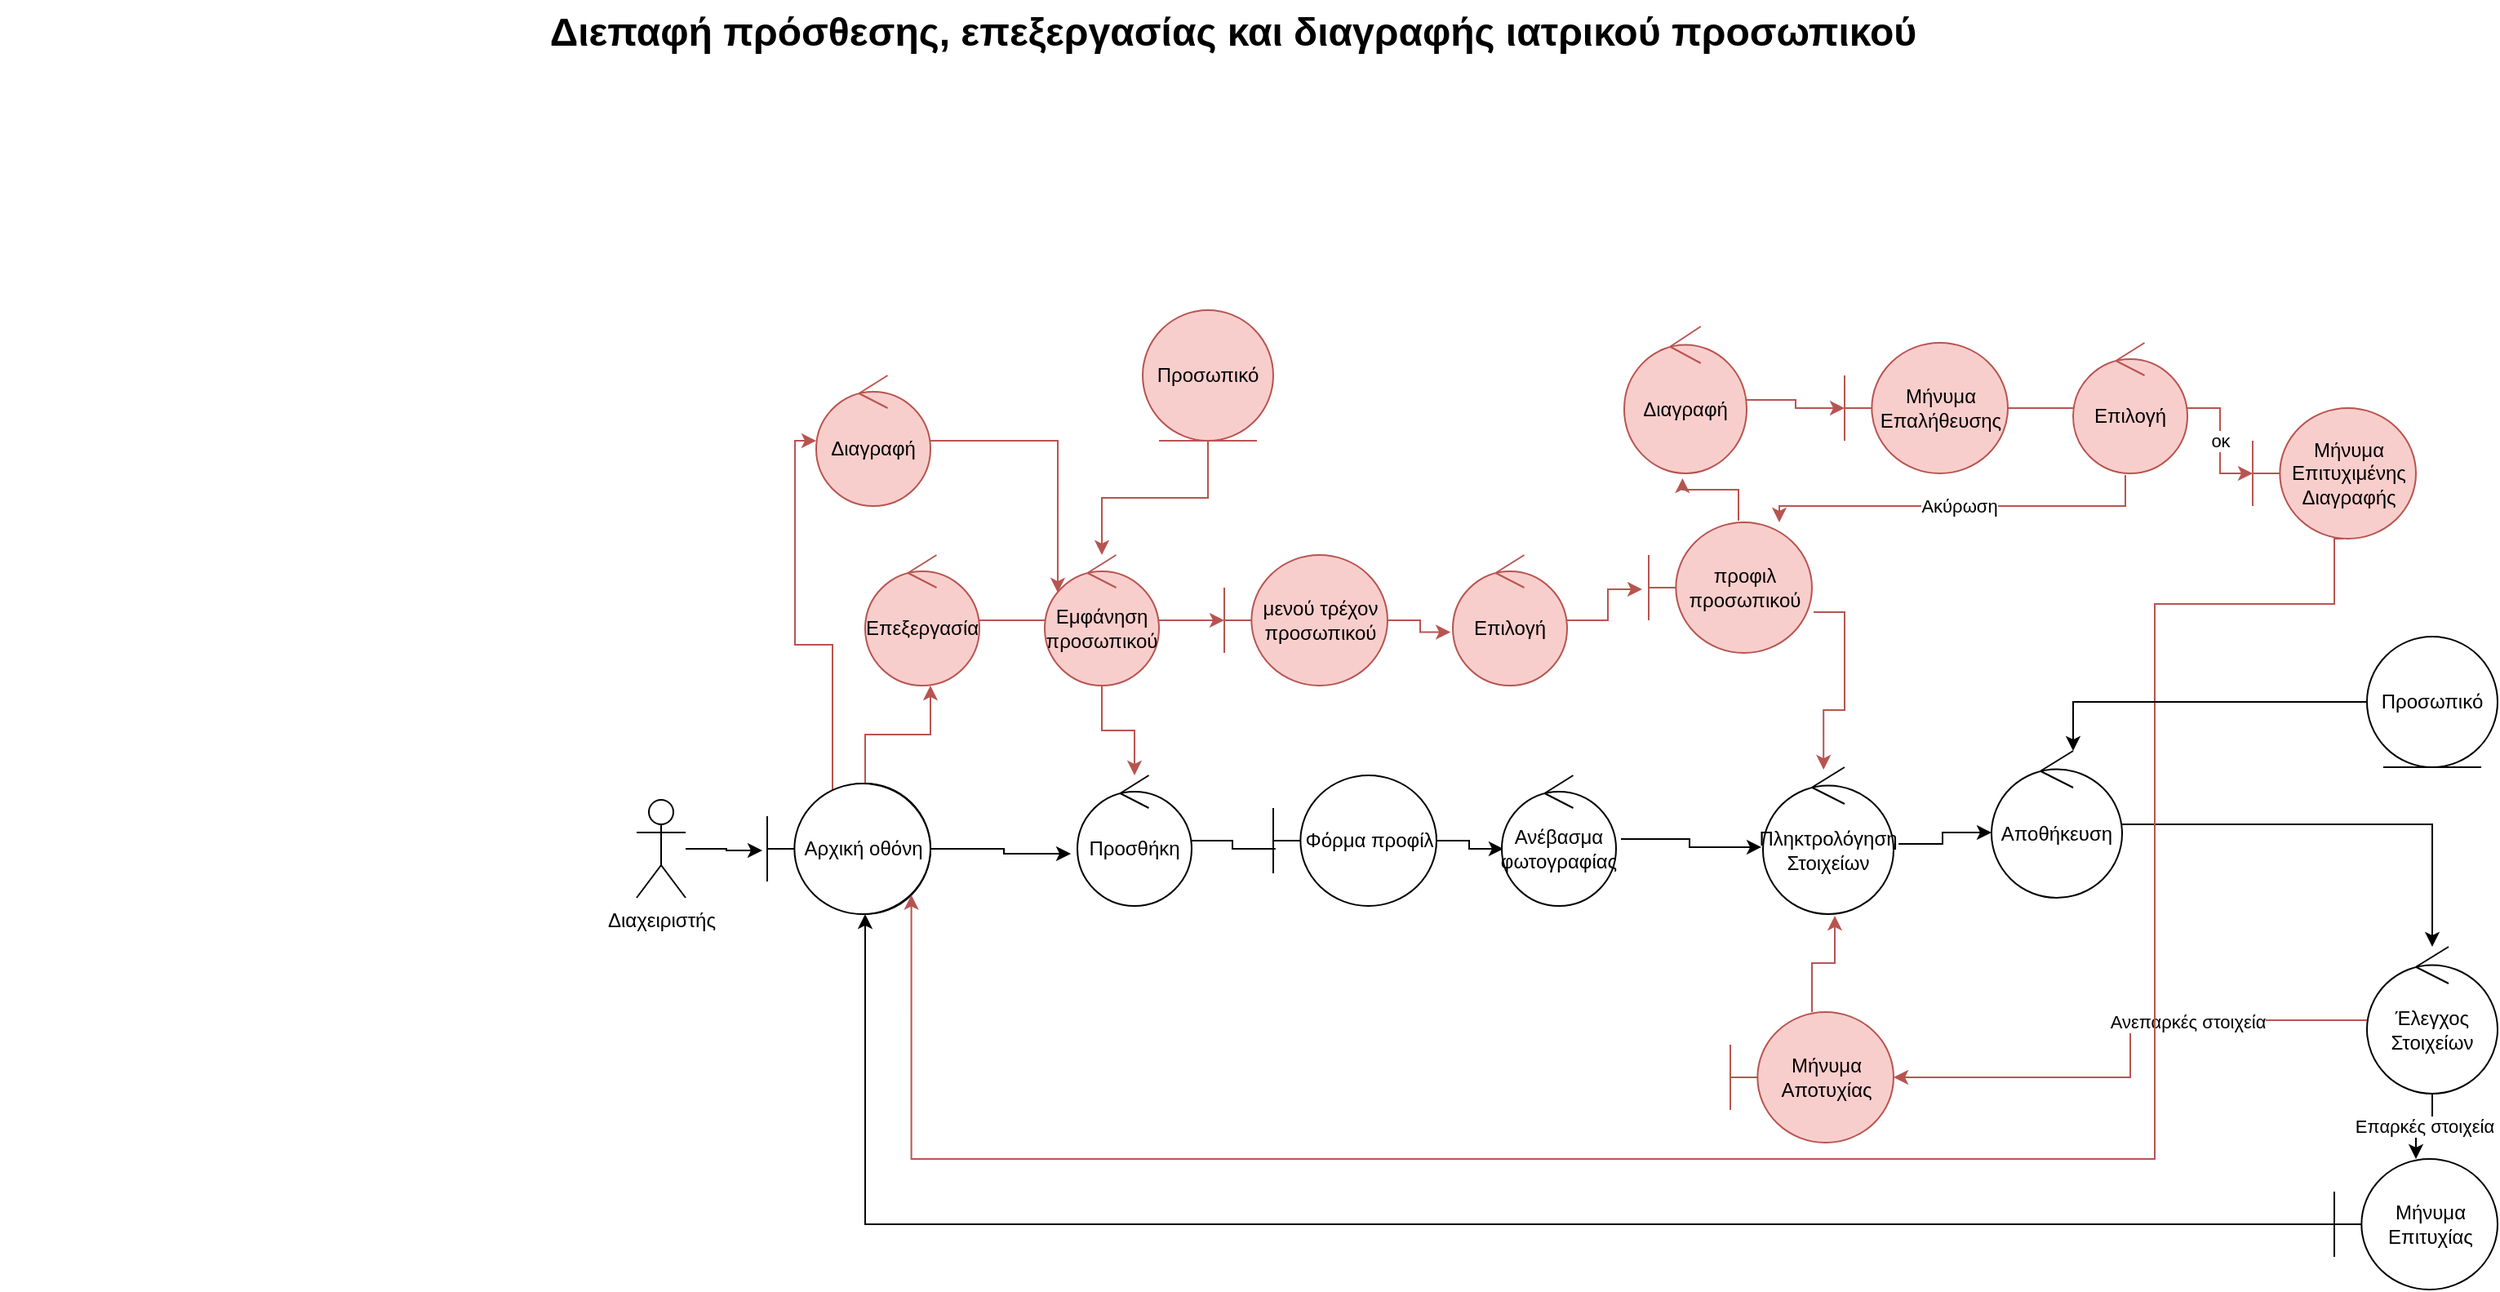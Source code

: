 <mxfile version="14.6.1" type="device"><diagram name="Page-1" id="929967ad-93f9-6ef4-fab6-5d389245f69c"><mxGraphModel dx="1133" dy="737" grid="1" gridSize="10" guides="1" tooltips="1" connect="1" arrows="1" fold="1" page="1" pageScale="1.5" pageWidth="1169" pageHeight="826" background="none" math="0" shadow="0"><root><mxCell id="0" style=";html=1;"/><mxCell id="1" style=";html=1;" parent="0"/><mxCell id="1672d66443f91eb5-23" value="Διεπαφή πρόσθεσης, επεξεργασίας και διαγραφής ιατρικού προσωπικού" style="text;strokeColor=none;fillColor=none;html=1;fontSize=24;fontStyle=1;verticalAlign=middle;align=center;" parent="1" vertex="1"><mxGeometry x="120" y="40" width="1510" height="40" as="geometry"/></mxCell><mxCell id="89gJJdfsEHyWe4KBx-3g-7" style="edgeStyle=orthogonalEdgeStyle;rounded=0;orthogonalLoop=1;jettySize=auto;html=1;entryX=0.014;entryY=0.563;entryDx=0;entryDy=0;entryPerimeter=0;startArrow=none;" parent="1" source="ALRXk0QCm7kfMm7uXqbI-26" target="89gJJdfsEHyWe4KBx-3g-6" edge="1"><mxGeometry relative="1" as="geometry"/></mxCell><mxCell id="Vsshd91VxLf00B_X8swf-28" value="Προσθήκη" style="ellipse;shape=umlControl;whiteSpace=wrap;html=1;" parent="1" vertex="1"><mxGeometry x="780" y="515" width="70" height="80" as="geometry"/></mxCell><mxCell id="ALRXk0QCm7kfMm7uXqbI-3" style="edgeStyle=orthogonalEdgeStyle;rounded=0;orthogonalLoop=1;jettySize=auto;html=1;entryX=-0.03;entryY=0.513;entryDx=0;entryDy=0;entryPerimeter=0;" edge="1" parent="1" source="89gJJdfsEHyWe4KBx-3g-1" target="ALRXk0QCm7kfMm7uXqbI-1"><mxGeometry relative="1" as="geometry"/></mxCell><mxCell id="89gJJdfsEHyWe4KBx-3g-1" value="Διαχειριστής" style="shape=umlActor;verticalLabelPosition=bottom;verticalAlign=top;html=1;outlineConnect=0;" parent="1" vertex="1"><mxGeometry x="510" y="530" width="30" height="60" as="geometry"/></mxCell><mxCell id="89gJJdfsEHyWe4KBx-3g-5" style="edgeStyle=orthogonalEdgeStyle;rounded=0;orthogonalLoop=1;jettySize=auto;html=1;entryX=-0.057;entryY=0.6;entryDx=0;entryDy=0;entryPerimeter=0;" parent="1" source="89gJJdfsEHyWe4KBx-3g-3" target="Vsshd91VxLf00B_X8swf-28" edge="1"><mxGeometry relative="1" as="geometry"/></mxCell><mxCell id="89gJJdfsEHyWe4KBx-3g-30" style="edgeStyle=orthogonalEdgeStyle;rounded=0;orthogonalLoop=1;jettySize=auto;html=1;entryX=0.571;entryY=1;entryDx=0;entryDy=0;entryPerimeter=0;fillColor=#f8cecc;strokeColor=#b85450;" parent="1" source="89gJJdfsEHyWe4KBx-3g-3" target="89gJJdfsEHyWe4KBx-3g-29" edge="1"><mxGeometry relative="1" as="geometry"/></mxCell><mxCell id="89gJJdfsEHyWe4KBx-3g-48" style="edgeStyle=orthogonalEdgeStyle;rounded=0;orthogonalLoop=1;jettySize=auto;html=1;fillColor=#f8cecc;strokeColor=#b85450;" parent="1" source="89gJJdfsEHyWe4KBx-3g-3" target="89gJJdfsEHyWe4KBx-3g-46" edge="1"><mxGeometry relative="1" as="geometry"><Array as="points"><mxPoint x="630" y="435"/><mxPoint x="607" y="435"/><mxPoint x="607" y="310"/></Array></mxGeometry></mxCell><mxCell id="89gJJdfsEHyWe4KBx-3g-3" value="Αρχική οθόνη" style="ellipse;whiteSpace=wrap;html=1;aspect=fixed;" parent="1" vertex="1"><mxGeometry x="610" y="520" width="80" height="80" as="geometry"/></mxCell><mxCell id="89gJJdfsEHyWe4KBx-3g-6" value="&lt;div&gt;Ανέβασμα φωτογραφίας&lt;br&gt;&lt;/div&gt;" style="ellipse;shape=umlControl;whiteSpace=wrap;html=1;" parent="1" vertex="1"><mxGeometry x="1040" y="515" width="70" height="80" as="geometry"/></mxCell><mxCell id="89gJJdfsEHyWe4KBx-3g-11" style="edgeStyle=orthogonalEdgeStyle;rounded=0;orthogonalLoop=1;jettySize=auto;html=1;entryX=-0.012;entryY=0.544;entryDx=0;entryDy=0;entryPerimeter=0;exitX=1.043;exitY=0.488;exitDx=0;exitDy=0;exitPerimeter=0;" parent="1" source="89gJJdfsEHyWe4KBx-3g-6" target="89gJJdfsEHyWe4KBx-3g-10" edge="1"><mxGeometry relative="1" as="geometry"><mxPoint x="1140" y="555" as="sourcePoint"/></mxGeometry></mxCell><mxCell id="89gJJdfsEHyWe4KBx-3g-10" value="&lt;div&gt;Πληκτρολόγηση Στοιχείων&lt;br&gt;&lt;/div&gt;" style="ellipse;shape=umlControl;whiteSpace=wrap;html=1;" parent="1" vertex="1"><mxGeometry x="1200" y="510" width="80" height="90" as="geometry"/></mxCell><mxCell id="89gJJdfsEHyWe4KBx-3g-15" style="edgeStyle=orthogonalEdgeStyle;rounded=0;orthogonalLoop=1;jettySize=auto;html=1;entryX=0;entryY=0.556;entryDx=0;entryDy=0;entryPerimeter=0;exitX=1.038;exitY=0.522;exitDx=0;exitDy=0;exitPerimeter=0;" parent="1" source="89gJJdfsEHyWe4KBx-3g-10" target="89gJJdfsEHyWe4KBx-3g-14" edge="1"><mxGeometry relative="1" as="geometry"><mxPoint x="1410" y="560.04" as="sourcePoint"/></mxGeometry></mxCell><mxCell id="89gJJdfsEHyWe4KBx-3g-18" style="edgeStyle=orthogonalEdgeStyle;rounded=0;orthogonalLoop=1;jettySize=auto;html=1;" parent="1" source="89gJJdfsEHyWe4KBx-3g-14" target="89gJJdfsEHyWe4KBx-3g-16" edge="1"><mxGeometry relative="1" as="geometry"/></mxCell><mxCell id="89gJJdfsEHyWe4KBx-3g-14" value="Αποθήκευση" style="ellipse;shape=umlControl;whiteSpace=wrap;html=1;" parent="1" vertex="1"><mxGeometry x="1340" y="500" width="80" height="90" as="geometry"/></mxCell><mxCell id="89gJJdfsEHyWe4KBx-3g-22" value="Επαρκές στοιχεία" style="edgeStyle=orthogonalEdgeStyle;rounded=0;orthogonalLoop=1;jettySize=auto;html=1;entryX=0.5;entryY=0;entryDx=0;entryDy=0;" parent="1" source="89gJJdfsEHyWe4KBx-3g-16" target="89gJJdfsEHyWe4KBx-3g-21" edge="1"><mxGeometry relative="1" as="geometry"/></mxCell><mxCell id="89gJJdfsEHyWe4KBx-3g-26" style="edgeStyle=orthogonalEdgeStyle;rounded=0;orthogonalLoop=1;jettySize=auto;html=1;entryX=1;entryY=0.5;entryDx=0;entryDy=0;fillColor=#f8cecc;strokeColor=#b85450;" parent="1" source="89gJJdfsEHyWe4KBx-3g-16" target="89gJJdfsEHyWe4KBx-3g-25" edge="1"><mxGeometry relative="1" as="geometry"/></mxCell><mxCell id="89gJJdfsEHyWe4KBx-3g-27" value="Ανεπαρκές στοιχεία" style="edgeLabel;html=1;align=center;verticalAlign=middle;resizable=0;points=[];" parent="89gJJdfsEHyWe4KBx-3g-26" vertex="1" connectable="0"><mxGeometry x="-0.321" y="1" relative="1" as="geometry"><mxPoint as="offset"/></mxGeometry></mxCell><mxCell id="89gJJdfsEHyWe4KBx-3g-16" value="Έλεγχος Στοιχείων" style="ellipse;shape=umlControl;whiteSpace=wrap;html=1;" parent="1" vertex="1"><mxGeometry x="1570" y="620" width="80" height="90" as="geometry"/></mxCell><mxCell id="89gJJdfsEHyWe4KBx-3g-24" style="edgeStyle=orthogonalEdgeStyle;rounded=0;orthogonalLoop=1;jettySize=auto;html=1;entryX=0.5;entryY=1;entryDx=0;entryDy=0;" parent="1" source="89gJJdfsEHyWe4KBx-3g-21" target="89gJJdfsEHyWe4KBx-3g-3" edge="1"><mxGeometry relative="1" as="geometry"/></mxCell><mxCell id="89gJJdfsEHyWe4KBx-3g-21" value="Μήνυμα Επιτυχίας" style="shape=umlBoundary;whiteSpace=wrap;html=1;fontFamily=Helvetica;fontSize=12;fontColor=#000000;align=center;strokeColor=#000000;fillColor=#ffffff;" parent="1" vertex="1"><mxGeometry x="1550" y="750" width="100" height="80" as="geometry"/></mxCell><mxCell id="89gJJdfsEHyWe4KBx-3g-28" style="edgeStyle=orthogonalEdgeStyle;rounded=0;orthogonalLoop=1;jettySize=auto;html=1;entryX=0.55;entryY=1.011;entryDx=0;entryDy=0;entryPerimeter=0;fillColor=#f8cecc;strokeColor=#b85450;" parent="1" source="89gJJdfsEHyWe4KBx-3g-25" target="89gJJdfsEHyWe4KBx-3g-10" edge="1"><mxGeometry relative="1" as="geometry"/></mxCell><mxCell id="89gJJdfsEHyWe4KBx-3g-25" value="Μήνυμα Αποτυχίας" style="shape=umlBoundary;whiteSpace=wrap;html=1;fontFamily=Helvetica;fontSize=12;align=center;strokeColor=#b85450;fillColor=#f8cecc;" parent="1" vertex="1"><mxGeometry x="1180" y="660" width="100" height="80" as="geometry"/></mxCell><mxCell id="89gJJdfsEHyWe4KBx-3g-44" style="edgeStyle=orthogonalEdgeStyle;rounded=0;orthogonalLoop=1;jettySize=auto;html=1;entryX=0;entryY=0.5;entryDx=0;entryDy=0;fillColor=#f8cecc;strokeColor=#b85450;startArrow=none;" parent="1" source="ALRXk0QCm7kfMm7uXqbI-22" target="89gJJdfsEHyWe4KBx-3g-32" edge="1"><mxGeometry relative="1" as="geometry"/></mxCell><mxCell id="89gJJdfsEHyWe4KBx-3g-29" value="Επεξεργασία" style="ellipse;shape=umlControl;whiteSpace=wrap;html=1;fillColor=#f8cecc;strokeColor=#b85450;" parent="1" vertex="1"><mxGeometry x="650" y="380" width="70" height="80" as="geometry"/></mxCell><mxCell id="89gJJdfsEHyWe4KBx-3g-35" style="edgeStyle=orthogonalEdgeStyle;rounded=0;orthogonalLoop=1;jettySize=auto;html=1;entryX=-0.02;entryY=0.591;entryDx=0;entryDy=0;entryPerimeter=0;fillColor=#f8cecc;strokeColor=#b85450;" parent="1" source="89gJJdfsEHyWe4KBx-3g-32" target="89gJJdfsEHyWe4KBx-3g-34" edge="1"><mxGeometry relative="1" as="geometry"/></mxCell><mxCell id="89gJJdfsEHyWe4KBx-3g-32" value="μενού τρέχον προσωπικού" style="shape=umlBoundary;whiteSpace=wrap;html=1;fontFamily=Helvetica;fontSize=12;align=center;strokeColor=#b85450;fillColor=#f8cecc;" parent="1" vertex="1"><mxGeometry x="870" y="380" width="100" height="80" as="geometry"/></mxCell><mxCell id="ALRXk0QCm7kfMm7uXqbI-9" style="edgeStyle=orthogonalEdgeStyle;rounded=0;orthogonalLoop=1;jettySize=auto;html=1;entryX=-0.04;entryY=0.513;entryDx=0;entryDy=0;entryPerimeter=0;fillColor=#f8cecc;strokeColor=#b85450;" edge="1" parent="1" source="89gJJdfsEHyWe4KBx-3g-34" target="ALRXk0QCm7kfMm7uXqbI-6"><mxGeometry relative="1" as="geometry"/></mxCell><mxCell id="89gJJdfsEHyWe4KBx-3g-34" value="Επιλογή" style="ellipse;shape=umlControl;whiteSpace=wrap;html=1;fillColor=#f8cecc;strokeColor=#b85450;" parent="1" vertex="1"><mxGeometry x="1010" y="380" width="70" height="80" as="geometry"/></mxCell><mxCell id="89gJJdfsEHyWe4KBx-3g-45" style="edgeStyle=orthogonalEdgeStyle;rounded=0;orthogonalLoop=1;jettySize=auto;html=1;entryX=0.464;entryY=0.017;entryDx=0;entryDy=0;entryPerimeter=0;exitX=1.01;exitY=0.688;exitDx=0;exitDy=0;exitPerimeter=0;fillColor=#f8cecc;strokeColor=#b85450;" parent="1" source="ALRXk0QCm7kfMm7uXqbI-6" target="89gJJdfsEHyWe4KBx-3g-10" edge="1"><mxGeometry relative="1" as="geometry"/></mxCell><mxCell id="89gJJdfsEHyWe4KBx-3g-55" style="edgeStyle=orthogonalEdgeStyle;rounded=0;orthogonalLoop=1;jettySize=auto;html=1;entryX=0.476;entryY=1.033;entryDx=0;entryDy=0;entryPerimeter=0;fillColor=#f8cecc;strokeColor=#b85450;exitX=0.55;exitY=-0.012;exitDx=0;exitDy=0;exitPerimeter=0;" parent="1" source="ALRXk0QCm7kfMm7uXqbI-6" target="89gJJdfsEHyWe4KBx-3g-53" edge="1"><mxGeometry relative="1" as="geometry"/></mxCell><mxCell id="89gJJdfsEHyWe4KBx-3g-52" style="edgeStyle=orthogonalEdgeStyle;rounded=0;orthogonalLoop=1;jettySize=auto;html=1;entryX=0.114;entryY=0.288;entryDx=0;entryDy=0;fillColor=#f8cecc;strokeColor=#b85450;entryPerimeter=0;" parent="1" source="89gJJdfsEHyWe4KBx-3g-46" target="ALRXk0QCm7kfMm7uXqbI-22" edge="1"><mxGeometry relative="1" as="geometry"/></mxCell><mxCell id="89gJJdfsEHyWe4KBx-3g-46" value="Διαγραφή" style="ellipse;shape=umlControl;whiteSpace=wrap;html=1;fillColor=#f8cecc;strokeColor=#b85450;" parent="1" vertex="1"><mxGeometry x="620" y="270" width="70" height="80" as="geometry"/></mxCell><mxCell id="89gJJdfsEHyWe4KBx-3g-57" style="edgeStyle=orthogonalEdgeStyle;rounded=0;orthogonalLoop=1;jettySize=auto;html=1;entryX=0;entryY=0.5;entryDx=0;entryDy=0;fillColor=#f8cecc;strokeColor=#b85450;" parent="1" source="89gJJdfsEHyWe4KBx-3g-53" target="89gJJdfsEHyWe4KBx-3g-56" edge="1"><mxGeometry relative="1" as="geometry"/></mxCell><mxCell id="89gJJdfsEHyWe4KBx-3g-53" value="Διαγραφή" style="ellipse;shape=umlControl;whiteSpace=wrap;html=1;fillColor=#f8cecc;strokeColor=#b85450;" parent="1" vertex="1"><mxGeometry x="1115" y="240" width="75" height="90" as="geometry"/></mxCell><mxCell id="89gJJdfsEHyWe4KBx-3g-59" value="οκ" style="edgeStyle=orthogonalEdgeStyle;rounded=0;orthogonalLoop=1;jettySize=auto;html=1;entryX=0;entryY=0.5;entryDx=0;entryDy=0;fillColor=#f8cecc;strokeColor=#b85450;startArrow=none;" parent="1" source="ALRXk0QCm7kfMm7uXqbI-13" target="89gJJdfsEHyWe4KBx-3g-58" edge="1"><mxGeometry relative="1" as="geometry"/></mxCell><mxCell id="89gJJdfsEHyWe4KBx-3g-62" value="Ακύρωση" style="edgeStyle=orthogonalEdgeStyle;rounded=0;orthogonalLoop=1;jettySize=auto;html=1;fillColor=#f8cecc;strokeColor=#b85450;exitX=0.457;exitY=1.013;exitDx=0;exitDy=0;exitPerimeter=0;" parent="1" source="ALRXk0QCm7kfMm7uXqbI-13" edge="1" target="ALRXk0QCm7kfMm7uXqbI-6"><mxGeometry relative="1" as="geometry"><mxPoint x="1180" y="410" as="targetPoint"/><Array as="points"><mxPoint x="1422" y="350"/><mxPoint x="1210" y="350"/></Array></mxGeometry></mxCell><mxCell id="89gJJdfsEHyWe4KBx-3g-56" value="Μήνυμα Επαλήθευσης" style="shape=umlBoundary;whiteSpace=wrap;html=1;fontFamily=Helvetica;fontSize=12;align=center;strokeColor=#b85450;fillColor=#f8cecc;" parent="1" vertex="1"><mxGeometry x="1250" y="250" width="100" height="80" as="geometry"/></mxCell><mxCell id="89gJJdfsEHyWe4KBx-3g-64" style="edgeStyle=orthogonalEdgeStyle;rounded=0;orthogonalLoop=1;jettySize=auto;html=1;entryX=1;entryY=1;entryDx=0;entryDy=0;fillColor=#f8cecc;strokeColor=#b85450;exitX=0.556;exitY=1;exitDx=0;exitDy=0;exitPerimeter=0;" parent="1" source="89gJJdfsEHyWe4KBx-3g-58" target="89gJJdfsEHyWe4KBx-3g-3" edge="1"><mxGeometry relative="1" as="geometry"><Array as="points"><mxPoint x="1550" y="410"/><mxPoint x="1440" y="410"/><mxPoint x="1440" y="750"/><mxPoint x="678" y="750"/></Array></mxGeometry></mxCell><mxCell id="89gJJdfsEHyWe4KBx-3g-58" value="Μήνυμα Επιτυχιμένης Διαγραφής" style="shape=umlBoundary;whiteSpace=wrap;html=1;fontFamily=Helvetica;fontSize=12;align=center;strokeColor=#b85450;fillColor=#f8cecc;" parent="1" vertex="1"><mxGeometry x="1500" y="290" width="100" height="80" as="geometry"/></mxCell><mxCell id="ALRXk0QCm7kfMm7uXqbI-1" value="Αρχική οθόνη" style="shape=umlBoundary;whiteSpace=wrap;html=1;" vertex="1" parent="1"><mxGeometry x="590" y="520" width="100" height="80" as="geometry"/></mxCell><mxCell id="ALRXk0QCm7kfMm7uXqbI-6" value="προφιλ προσωπικού" style="shape=umlBoundary;whiteSpace=wrap;html=1;fillColor=#f8cecc;strokeColor=#b85450;" vertex="1" parent="1"><mxGeometry x="1130" y="360" width="100" height="80" as="geometry"/></mxCell><mxCell id="ALRXk0QCm7kfMm7uXqbI-13" value="Επιλογή" style="ellipse;shape=umlControl;whiteSpace=wrap;html=1;fillColor=#f8cecc;strokeColor=#b85450;" vertex="1" parent="1"><mxGeometry x="1390" y="250" width="70" height="80" as="geometry"/></mxCell><mxCell id="ALRXk0QCm7kfMm7uXqbI-15" value="" style="edgeStyle=orthogonalEdgeStyle;rounded=0;orthogonalLoop=1;jettySize=auto;html=1;entryX=0;entryY=0.5;entryDx=0;entryDy=0;fillColor=#f8cecc;strokeColor=#b85450;endArrow=none;" edge="1" parent="1" source="89gJJdfsEHyWe4KBx-3g-56" target="ALRXk0QCm7kfMm7uXqbI-13"><mxGeometry relative="1" as="geometry"><mxPoint x="1350" y="290" as="sourcePoint"/><mxPoint x="1460" y="310" as="targetPoint"/></mxGeometry></mxCell><mxCell id="ALRXk0QCm7kfMm7uXqbI-20" style="edgeStyle=orthogonalEdgeStyle;rounded=0;orthogonalLoop=1;jettySize=auto;html=1;entryX=0.625;entryY=0;entryDx=0;entryDy=0;entryPerimeter=0;" edge="1" parent="1" source="ALRXk0QCm7kfMm7uXqbI-19" target="89gJJdfsEHyWe4KBx-3g-14"><mxGeometry relative="1" as="geometry"/></mxCell><mxCell id="ALRXk0QCm7kfMm7uXqbI-19" value="Προσωπικό" style="ellipse;shape=umlEntity;whiteSpace=wrap;html=1;" vertex="1" parent="1"><mxGeometry x="1570" y="430" width="80" height="80" as="geometry"/></mxCell><mxCell id="ALRXk0QCm7kfMm7uXqbI-25" style="edgeStyle=orthogonalEdgeStyle;rounded=0;orthogonalLoop=1;jettySize=auto;html=1;fillColor=#f8cecc;strokeColor=#b85450;" edge="1" parent="1" source="ALRXk0QCm7kfMm7uXqbI-21" target="ALRXk0QCm7kfMm7uXqbI-22"><mxGeometry relative="1" as="geometry"/></mxCell><mxCell id="ALRXk0QCm7kfMm7uXqbI-21" value="Προσωπικό" style="ellipse;shape=umlEntity;whiteSpace=wrap;html=1;fillColor=#f8cecc;strokeColor=#b85450;" vertex="1" parent="1"><mxGeometry x="820" y="230" width="80" height="80" as="geometry"/></mxCell><mxCell id="ALRXk0QCm7kfMm7uXqbI-24" value="" style="edgeStyle=orthogonalEdgeStyle;rounded=0;orthogonalLoop=1;jettySize=auto;html=1;fillColor=#f8cecc;strokeColor=#b85450;" edge="1" parent="1" source="ALRXk0QCm7kfMm7uXqbI-22" target="Vsshd91VxLf00B_X8swf-28"><mxGeometry relative="1" as="geometry"/></mxCell><mxCell id="ALRXk0QCm7kfMm7uXqbI-22" value="Εμφάνηση προσωπικού" style="ellipse;shape=umlControl;whiteSpace=wrap;html=1;fillColor=#f8cecc;strokeColor=#b85450;" vertex="1" parent="1"><mxGeometry x="760" y="380" width="70" height="80" as="geometry"/></mxCell><mxCell id="ALRXk0QCm7kfMm7uXqbI-23" value="" style="edgeStyle=orthogonalEdgeStyle;rounded=0;orthogonalLoop=1;jettySize=auto;html=1;entryX=0;entryY=0.5;entryDx=0;entryDy=0;fillColor=#f8cecc;strokeColor=#b85450;endArrow=none;" edge="1" parent="1" source="89gJJdfsEHyWe4KBx-3g-29" target="ALRXk0QCm7kfMm7uXqbI-22"><mxGeometry relative="1" as="geometry"><mxPoint x="710" y="420" as="sourcePoint"/><mxPoint x="730" y="420" as="targetPoint"/></mxGeometry></mxCell><mxCell id="ALRXk0QCm7kfMm7uXqbI-26" value="Φόρμα προφίλ" style="shape=umlBoundary;whiteSpace=wrap;html=1;" vertex="1" parent="1"><mxGeometry x="900" y="515" width="100" height="80" as="geometry"/></mxCell><mxCell id="ALRXk0QCm7kfMm7uXqbI-27" value="" style="edgeStyle=orthogonalEdgeStyle;rounded=0;orthogonalLoop=1;jettySize=auto;html=1;entryX=0.014;entryY=0.563;entryDx=0;entryDy=0;entryPerimeter=0;endArrow=none;" edge="1" parent="1" source="Vsshd91VxLf00B_X8swf-28" target="ALRXk0QCm7kfMm7uXqbI-26"><mxGeometry relative="1" as="geometry"><mxPoint x="850" y="555" as="sourcePoint"/><mxPoint x="940.98" y="560.04" as="targetPoint"/></mxGeometry></mxCell></root></mxGraphModel></diagram></mxfile>